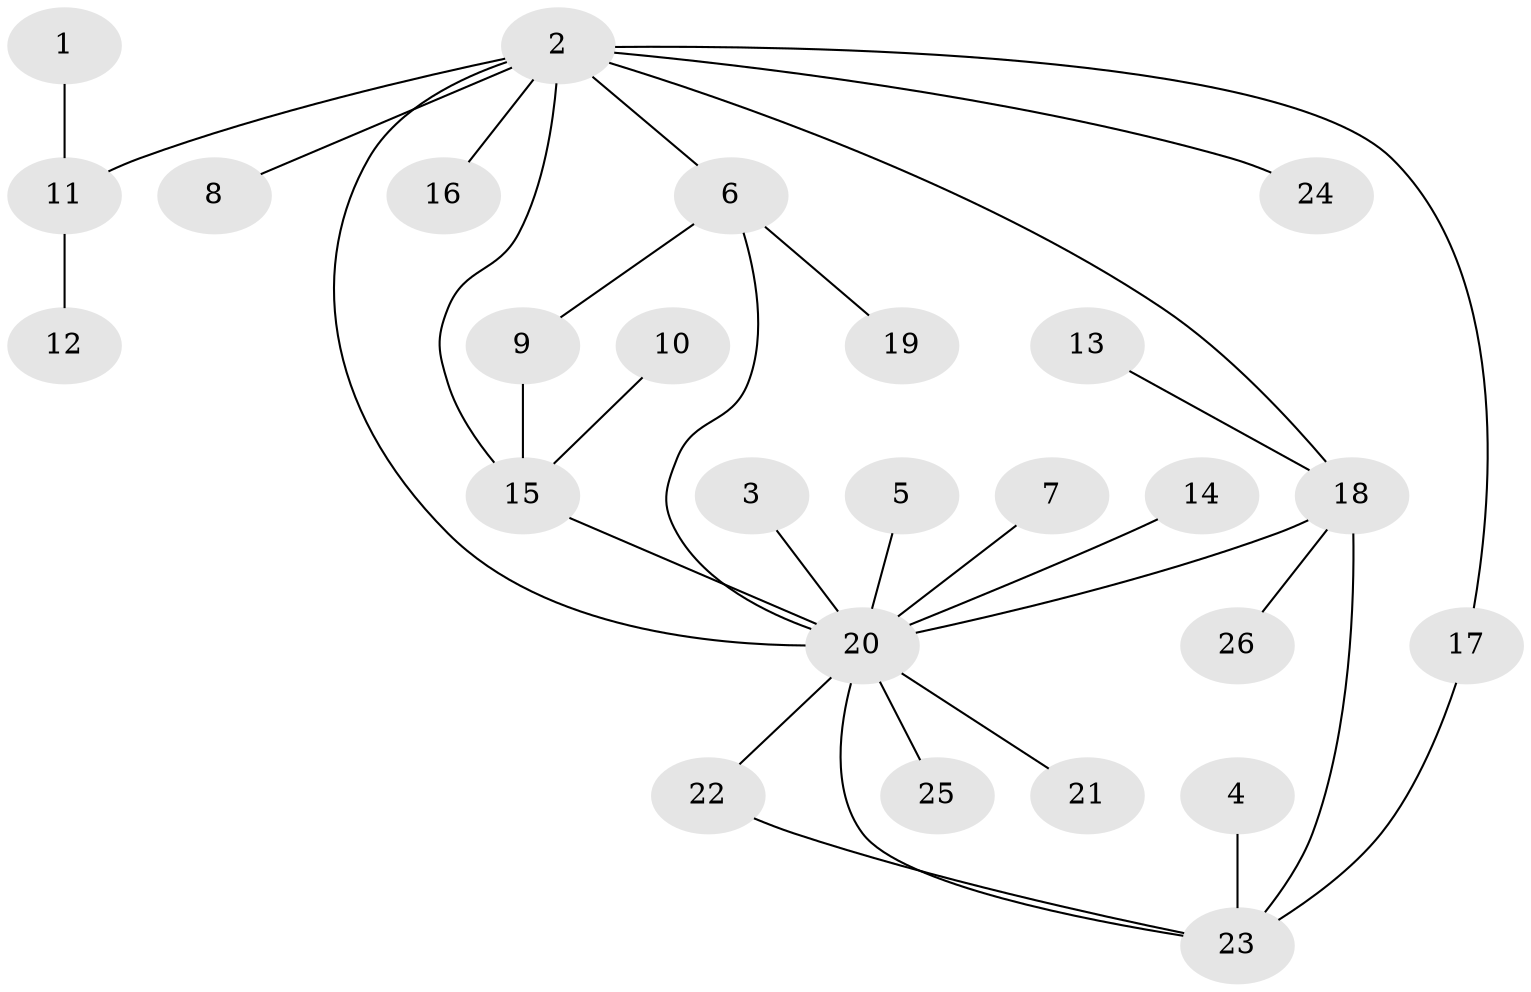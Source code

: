 // original degree distribution, {1: 0.5576923076923077, 12: 0.019230769230769232, 4: 0.057692307692307696, 5: 0.057692307692307696, 13: 0.019230769230769232, 2: 0.21153846153846154, 6: 0.019230769230769232, 3: 0.057692307692307696}
// Generated by graph-tools (version 1.1) at 2025/26/03/09/25 03:26:02]
// undirected, 26 vertices, 32 edges
graph export_dot {
graph [start="1"]
  node [color=gray90,style=filled];
  1;
  2;
  3;
  4;
  5;
  6;
  7;
  8;
  9;
  10;
  11;
  12;
  13;
  14;
  15;
  16;
  17;
  18;
  19;
  20;
  21;
  22;
  23;
  24;
  25;
  26;
  1 -- 11 [weight=1.0];
  2 -- 6 [weight=1.0];
  2 -- 8 [weight=1.0];
  2 -- 11 [weight=1.0];
  2 -- 15 [weight=1.0];
  2 -- 16 [weight=1.0];
  2 -- 17 [weight=1.0];
  2 -- 18 [weight=1.0];
  2 -- 20 [weight=1.0];
  2 -- 24 [weight=1.0];
  3 -- 20 [weight=1.0];
  4 -- 23 [weight=1.0];
  5 -- 20 [weight=1.0];
  6 -- 9 [weight=1.0];
  6 -- 19 [weight=1.0];
  6 -- 20 [weight=1.0];
  7 -- 20 [weight=1.0];
  9 -- 15 [weight=1.0];
  10 -- 15 [weight=1.0];
  11 -- 12 [weight=1.0];
  13 -- 18 [weight=1.0];
  14 -- 20 [weight=1.0];
  15 -- 20 [weight=1.0];
  17 -- 23 [weight=1.0];
  18 -- 20 [weight=1.0];
  18 -- 23 [weight=1.0];
  18 -- 26 [weight=1.0];
  20 -- 21 [weight=1.0];
  20 -- 22 [weight=1.0];
  20 -- 23 [weight=1.0];
  20 -- 25 [weight=1.0];
  22 -- 23 [weight=1.0];
}
